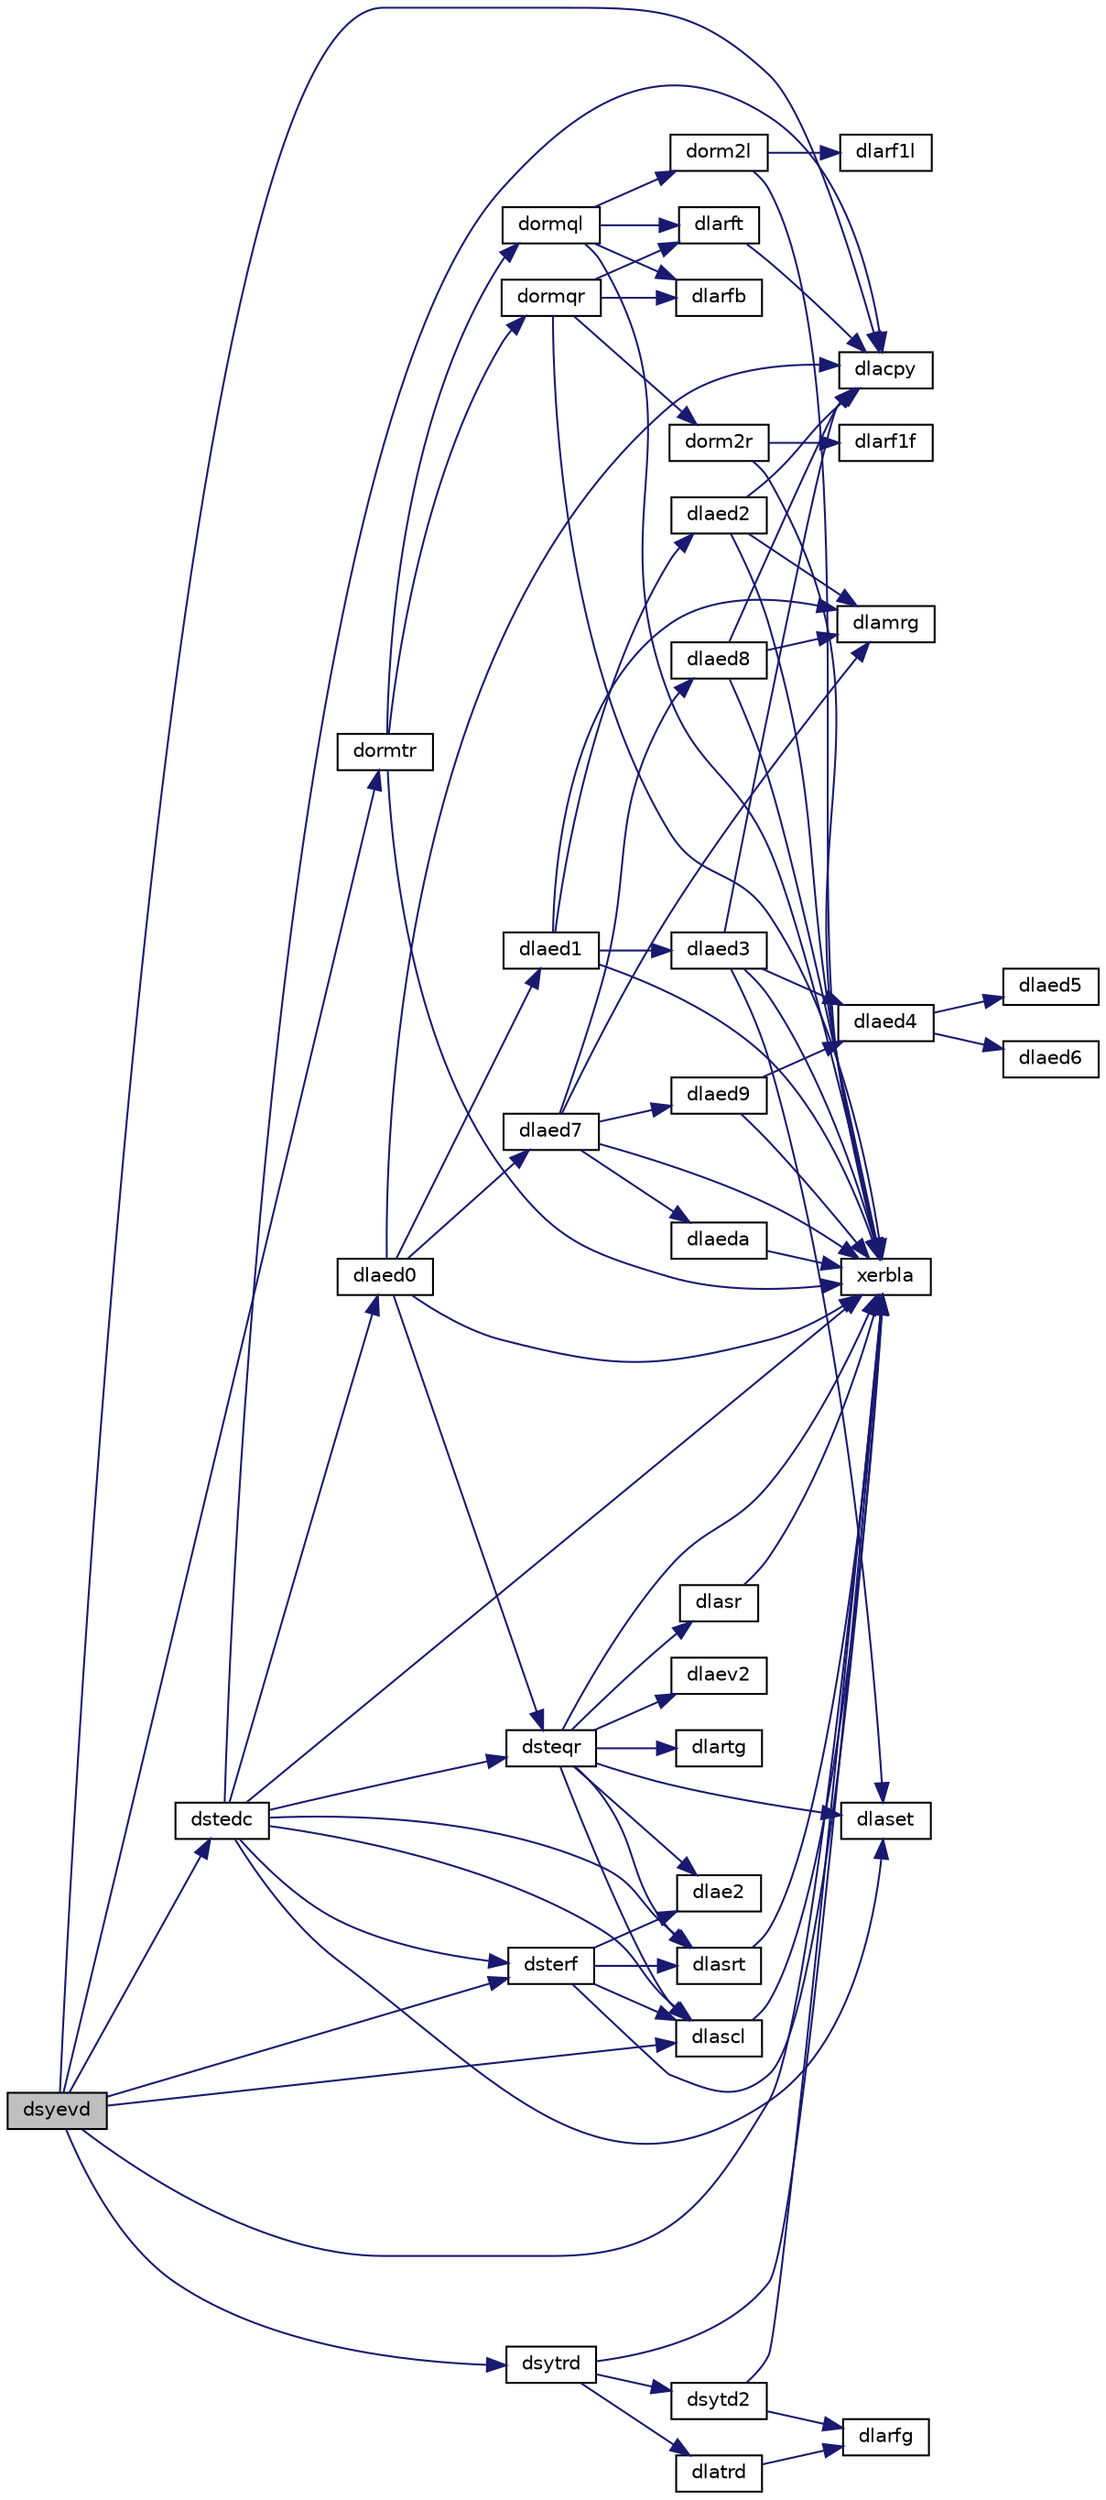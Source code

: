 digraph "dsyevd"
{
 // LATEX_PDF_SIZE
  edge [fontname="Helvetica",fontsize="10",labelfontname="Helvetica",labelfontsize="10"];
  node [fontname="Helvetica",fontsize="10",shape=record];
  rankdir="LR";
  Node1 [label="dsyevd",height=0.2,width=0.4,color="black", fillcolor="grey75", style="filled", fontcolor="black",tooltip="DSYEVD computes the eigenvalues and, optionally, the left and/or right eigenvectors for SY matrices"];
  Node1 -> Node2 [color="midnightblue",fontsize="10",style="solid",fontname="Helvetica"];
  Node2 [label="dlacpy",height=0.2,width=0.4,color="black", fillcolor="white", style="filled",URL="$dlacpy_8f.html#a7eb8731ffab2734378157c40964bf788",tooltip="DLACPY copies all or part of one two-dimensional array to another."];
  Node1 -> Node3 [color="midnightblue",fontsize="10",style="solid",fontname="Helvetica"];
  Node3 [label="dlascl",height=0.2,width=0.4,color="black", fillcolor="white", style="filled",URL="$dlascl_8f.html#a7bce4c35ec5a86ee0bfdd15c476d99c8",tooltip="DLASCL multiplies a general rectangular matrix by a real scalar defined as cto/cfrom."];
  Node3 -> Node4 [color="midnightblue",fontsize="10",style="solid",fontname="Helvetica"];
  Node4 [label="xerbla",height=0.2,width=0.4,color="black", fillcolor="white", style="filled",URL="$xerbla_8f.html#a377ee61015baf8dea7770b3a404b1c07",tooltip="XERBLA"];
  Node1 -> Node5 [color="midnightblue",fontsize="10",style="solid",fontname="Helvetica"];
  Node5 [label="dormtr",height=0.2,width=0.4,color="black", fillcolor="white", style="filled",URL="$dormtr_8f.html#a6179127644ad9ebf44515e9c781c1e83",tooltip="DORMTR"];
  Node5 -> Node6 [color="midnightblue",fontsize="10",style="solid",fontname="Helvetica"];
  Node6 [label="dormql",height=0.2,width=0.4,color="black", fillcolor="white", style="filled",URL="$dormql_8f.html#a3654a5cee1f608135f7b32d7aa89a1d9",tooltip="DORMQL"];
  Node6 -> Node7 [color="midnightblue",fontsize="10",style="solid",fontname="Helvetica"];
  Node7 [label="dlarfb",height=0.2,width=0.4,color="black", fillcolor="white", style="filled",URL="$dlarfb_8f.html#a83c81583bd444e0cf021fb006cd9a5e8",tooltip="DLARFB applies a block reflector or its transpose to a general rectangular matrix."];
  Node6 -> Node8 [color="midnightblue",fontsize="10",style="solid",fontname="Helvetica"];
  Node8 [label="dlarft",height=0.2,width=0.4,color="black", fillcolor="white", style="filled",URL="$dlarft_8f.html#a78f6dac52ebcfdeab5b4e5e6d4d0faf0",tooltip="DLARFT forms the triangular factor T of a block reflector H = I - vtvH"];
  Node8 -> Node2 [color="midnightblue",fontsize="10",style="solid",fontname="Helvetica"];
  Node6 -> Node9 [color="midnightblue",fontsize="10",style="solid",fontname="Helvetica"];
  Node9 [label="dorm2l",height=0.2,width=0.4,color="black", fillcolor="white", style="filled",URL="$dorm2l_8f.html#a588ea8b3bfba2c824be6cf3b89b4a226",tooltip="DORM2L multiplies a general matrix by the orthogonal matrix from a QL factorization determined by sge..."];
  Node9 -> Node10 [color="midnightblue",fontsize="10",style="solid",fontname="Helvetica"];
  Node10 [label="dlarf1l",height=0.2,width=0.4,color="black", fillcolor="white", style="filled",URL="$dlarf1l_8f.html#a85171d322dda63ef89a1abe0b3fa6b4f",tooltip="DLARF1L applies an elementary reflector to a general rectangular"];
  Node9 -> Node4 [color="midnightblue",fontsize="10",style="solid",fontname="Helvetica"];
  Node6 -> Node4 [color="midnightblue",fontsize="10",style="solid",fontname="Helvetica"];
  Node5 -> Node11 [color="midnightblue",fontsize="10",style="solid",fontname="Helvetica"];
  Node11 [label="dormqr",height=0.2,width=0.4,color="black", fillcolor="white", style="filled",URL="$dormqr_8f.html#a17b0765a8a0e6547bcf933979b38f0b0",tooltip="DORMQR"];
  Node11 -> Node7 [color="midnightblue",fontsize="10",style="solid",fontname="Helvetica"];
  Node11 -> Node8 [color="midnightblue",fontsize="10",style="solid",fontname="Helvetica"];
  Node11 -> Node12 [color="midnightblue",fontsize="10",style="solid",fontname="Helvetica"];
  Node12 [label="dorm2r",height=0.2,width=0.4,color="black", fillcolor="white", style="filled",URL="$dorm2r_8f.html#a16f17277972002c33a44e9a7a04bb64f",tooltip="DORM2R multiplies a general matrix by the orthogonal matrix from a QR factorization determined by sge..."];
  Node12 -> Node13 [color="midnightblue",fontsize="10",style="solid",fontname="Helvetica"];
  Node13 [label="dlarf1f",height=0.2,width=0.4,color="black", fillcolor="white", style="filled",URL="$dlarf1f_8f.html#a553446f22ec537c5ff7f1335b90c4470",tooltip="DLARF1F applies an elementary reflector to a general rectangular"];
  Node12 -> Node4 [color="midnightblue",fontsize="10",style="solid",fontname="Helvetica"];
  Node11 -> Node4 [color="midnightblue",fontsize="10",style="solid",fontname="Helvetica"];
  Node5 -> Node4 [color="midnightblue",fontsize="10",style="solid",fontname="Helvetica"];
  Node1 -> Node14 [color="midnightblue",fontsize="10",style="solid",fontname="Helvetica"];
  Node14 [label="dstedc",height=0.2,width=0.4,color="black", fillcolor="white", style="filled",URL="$dstedc_8f.html#a998a22b03751a7e784b45a405251443c",tooltip="DSTEDC"];
  Node14 -> Node2 [color="midnightblue",fontsize="10",style="solid",fontname="Helvetica"];
  Node14 -> Node15 [color="midnightblue",fontsize="10",style="solid",fontname="Helvetica"];
  Node15 [label="dlaed0",height=0.2,width=0.4,color="black", fillcolor="white", style="filled",URL="$dlaed0_8f.html#aaf02cbdb9b6c3828bc027948666dfe95",tooltip="DLAED0 used by DSTEDC. Computes all eigenvalues and corresponding eigenvectors of an unreduced symmet..."];
  Node15 -> Node2 [color="midnightblue",fontsize="10",style="solid",fontname="Helvetica"];
  Node15 -> Node16 [color="midnightblue",fontsize="10",style="solid",fontname="Helvetica"];
  Node16 [label="dlaed1",height=0.2,width=0.4,color="black", fillcolor="white", style="filled",URL="$dlaed1_8f.html#aa07a22e5884d5a910495ce005fa34361",tooltip="DLAED1 used by DSTEDC. Computes the updated eigensystem of a diagonal matrix after modification by a ..."];
  Node16 -> Node17 [color="midnightblue",fontsize="10",style="solid",fontname="Helvetica"];
  Node17 [label="dlaed2",height=0.2,width=0.4,color="black", fillcolor="white", style="filled",URL="$dlaed2_8f.html#ad1c4d41e8a1452c5ca54ff47ebd5e221",tooltip="DLAED2 used by DSTEDC. Merges eigenvalues and deflates secular equation. Used when the original matri..."];
  Node17 -> Node2 [color="midnightblue",fontsize="10",style="solid",fontname="Helvetica"];
  Node17 -> Node18 [color="midnightblue",fontsize="10",style="solid",fontname="Helvetica"];
  Node18 [label="dlamrg",height=0.2,width=0.4,color="black", fillcolor="white", style="filled",URL="$dlamrg_8f.html#a0344736c01a4b5e4c2e4d37f6729ce9e",tooltip="DLAMRG creates a permutation list to merge the entries of two independently sorted sets into a single..."];
  Node17 -> Node4 [color="midnightblue",fontsize="10",style="solid",fontname="Helvetica"];
  Node16 -> Node19 [color="midnightblue",fontsize="10",style="solid",fontname="Helvetica"];
  Node19 [label="dlaed3",height=0.2,width=0.4,color="black", fillcolor="white", style="filled",URL="$dlaed3_8f.html#a0188d458557c1c63b33d78667f107df6",tooltip="DLAED3 used by DSTEDC. Finds the roots of the secular equation and updates the eigenvectors...."];
  Node19 -> Node2 [color="midnightblue",fontsize="10",style="solid",fontname="Helvetica"];
  Node19 -> Node20 [color="midnightblue",fontsize="10",style="solid",fontname="Helvetica"];
  Node20 [label="dlaed4",height=0.2,width=0.4,color="black", fillcolor="white", style="filled",URL="$dlaed4_8f.html#a3c4a943599132aea3ac964c08392853a",tooltip="DLAED4 used by DSTEDC. Finds a single root of the secular equation."];
  Node20 -> Node21 [color="midnightblue",fontsize="10",style="solid",fontname="Helvetica"];
  Node21 [label="dlaed5",height=0.2,width=0.4,color="black", fillcolor="white", style="filled",URL="$dlaed5_8f.html#ae5927d0d0d438b3bc90a0679eaafe747",tooltip="DLAED5 used by DSTEDC. Solves the 2-by-2 secular equation."];
  Node20 -> Node22 [color="midnightblue",fontsize="10",style="solid",fontname="Helvetica"];
  Node22 [label="dlaed6",height=0.2,width=0.4,color="black", fillcolor="white", style="filled",URL="$dlaed6_8f.html#a8016fde4c8a60d5e95e6e6c636ec4dc9",tooltip="DLAED6 used by DSTEDC. Computes one Newton step in solution of the secular equation."];
  Node19 -> Node23 [color="midnightblue",fontsize="10",style="solid",fontname="Helvetica"];
  Node23 [label="dlaset",height=0.2,width=0.4,color="black", fillcolor="white", style="filled",URL="$dlaset_8f.html#a89e332374c7cd87e5db54bfe21550bc3",tooltip="DLASET initializes the off-diagonal elements and the diagonal elements of a matrix to given values."];
  Node19 -> Node4 [color="midnightblue",fontsize="10",style="solid",fontname="Helvetica"];
  Node16 -> Node18 [color="midnightblue",fontsize="10",style="solid",fontname="Helvetica"];
  Node16 -> Node4 [color="midnightblue",fontsize="10",style="solid",fontname="Helvetica"];
  Node15 -> Node24 [color="midnightblue",fontsize="10",style="solid",fontname="Helvetica"];
  Node24 [label="dlaed7",height=0.2,width=0.4,color="black", fillcolor="white", style="filled",URL="$dlaed7_8f.html#aedf7938fc27fcf7276594eaa168b9dcd",tooltip="DLAED7 used by DSTEDC. Computes the updated eigensystem of a diagonal matrix after modification by a ..."];
  Node24 -> Node25 [color="midnightblue",fontsize="10",style="solid",fontname="Helvetica"];
  Node25 [label="dlaed8",height=0.2,width=0.4,color="black", fillcolor="white", style="filled",URL="$dlaed8_8f.html#aa56c1539ba741f743024f3f7f1ad6998",tooltip="DLAED8 used by DSTEDC. Merges eigenvalues and deflates secular equation. Used when the original matri..."];
  Node25 -> Node2 [color="midnightblue",fontsize="10",style="solid",fontname="Helvetica"];
  Node25 -> Node18 [color="midnightblue",fontsize="10",style="solid",fontname="Helvetica"];
  Node25 -> Node4 [color="midnightblue",fontsize="10",style="solid",fontname="Helvetica"];
  Node24 -> Node26 [color="midnightblue",fontsize="10",style="solid",fontname="Helvetica"];
  Node26 [label="dlaed9",height=0.2,width=0.4,color="black", fillcolor="white", style="filled",URL="$dlaed9_8f.html#a30fd79c73c45b69cfb21b3cdb5312415",tooltip="DLAED9 used by DSTEDC. Finds the roots of the secular equation and updates the eigenvectors...."];
  Node26 -> Node20 [color="midnightblue",fontsize="10",style="solid",fontname="Helvetica"];
  Node26 -> Node4 [color="midnightblue",fontsize="10",style="solid",fontname="Helvetica"];
  Node24 -> Node27 [color="midnightblue",fontsize="10",style="solid",fontname="Helvetica"];
  Node27 [label="dlaeda",height=0.2,width=0.4,color="black", fillcolor="white", style="filled",URL="$dlaeda_8f.html#a2e9c705677688bcd3e804db194dfcfd7",tooltip="DLAEDA used by DSTEDC. Computes the Z vector determining the rank-one modification of the diagonal ma..."];
  Node27 -> Node4 [color="midnightblue",fontsize="10",style="solid",fontname="Helvetica"];
  Node24 -> Node18 [color="midnightblue",fontsize="10",style="solid",fontname="Helvetica"];
  Node24 -> Node4 [color="midnightblue",fontsize="10",style="solid",fontname="Helvetica"];
  Node15 -> Node28 [color="midnightblue",fontsize="10",style="solid",fontname="Helvetica"];
  Node28 [label="dsteqr",height=0.2,width=0.4,color="black", fillcolor="white", style="filled",URL="$dsteqr_8f.html#a47fe470e7a882c58d4cc49e2c6cb7c70",tooltip="DSTEQR"];
  Node28 -> Node29 [color="midnightblue",fontsize="10",style="solid",fontname="Helvetica"];
  Node29 [label="dlae2",height=0.2,width=0.4,color="black", fillcolor="white", style="filled",URL="$dlae2_8f.html#a8a36d905c1c66d345f791b91254da0ae",tooltip="DLAE2 computes the eigenvalues of a 2-by-2 symmetric matrix."];
  Node28 -> Node30 [color="midnightblue",fontsize="10",style="solid",fontname="Helvetica"];
  Node30 [label="dlaev2",height=0.2,width=0.4,color="black", fillcolor="white", style="filled",URL="$dlaev2_8f.html#a404759a75990a78660c741b3448b27e8",tooltip="DLAEV2 computes the eigenvalues and eigenvectors of a 2-by-2 symmetric/Hermitian matrix."];
  Node28 -> Node31 [color="midnightblue",fontsize="10",style="solid",fontname="Helvetica"];
  Node31 [label="dlartg",height=0.2,width=0.4,color="black", fillcolor="white", style="filled",URL="$dlartg_8f90.html#a86f8f877eaea0386cdc2c3c175d9ea88",tooltip="DLARTG generates a plane rotation with real cosine and real sine."];
  Node28 -> Node3 [color="midnightblue",fontsize="10",style="solid",fontname="Helvetica"];
  Node28 -> Node23 [color="midnightblue",fontsize="10",style="solid",fontname="Helvetica"];
  Node28 -> Node32 [color="midnightblue",fontsize="10",style="solid",fontname="Helvetica"];
  Node32 [label="dlasr",height=0.2,width=0.4,color="black", fillcolor="white", style="filled",URL="$dlasr_8f.html#aa0a984d2062d62286a7a78ed3ba06fda",tooltip="DLASR applies a sequence of plane rotations to a general rectangular matrix."];
  Node32 -> Node4 [color="midnightblue",fontsize="10",style="solid",fontname="Helvetica"];
  Node28 -> Node33 [color="midnightblue",fontsize="10",style="solid",fontname="Helvetica"];
  Node33 [label="dlasrt",height=0.2,width=0.4,color="black", fillcolor="white", style="filled",URL="$dlasrt_8f.html#a88a9fb57b6459176b68f21720d3d2ad2",tooltip="DLASRT sorts numbers in increasing or decreasing order."];
  Node33 -> Node4 [color="midnightblue",fontsize="10",style="solid",fontname="Helvetica"];
  Node28 -> Node4 [color="midnightblue",fontsize="10",style="solid",fontname="Helvetica"];
  Node15 -> Node4 [color="midnightblue",fontsize="10",style="solid",fontname="Helvetica"];
  Node14 -> Node3 [color="midnightblue",fontsize="10",style="solid",fontname="Helvetica"];
  Node14 -> Node23 [color="midnightblue",fontsize="10",style="solid",fontname="Helvetica"];
  Node14 -> Node33 [color="midnightblue",fontsize="10",style="solid",fontname="Helvetica"];
  Node14 -> Node28 [color="midnightblue",fontsize="10",style="solid",fontname="Helvetica"];
  Node14 -> Node34 [color="midnightblue",fontsize="10",style="solid",fontname="Helvetica"];
  Node34 [label="dsterf",height=0.2,width=0.4,color="black", fillcolor="white", style="filled",URL="$dsterf_8f.html#af0616552c11358ae8298d0ac18ac023c",tooltip="DSTERF"];
  Node34 -> Node29 [color="midnightblue",fontsize="10",style="solid",fontname="Helvetica"];
  Node34 -> Node3 [color="midnightblue",fontsize="10",style="solid",fontname="Helvetica"];
  Node34 -> Node33 [color="midnightblue",fontsize="10",style="solid",fontname="Helvetica"];
  Node34 -> Node4 [color="midnightblue",fontsize="10",style="solid",fontname="Helvetica"];
  Node14 -> Node4 [color="midnightblue",fontsize="10",style="solid",fontname="Helvetica"];
  Node1 -> Node34 [color="midnightblue",fontsize="10",style="solid",fontname="Helvetica"];
  Node1 -> Node35 [color="midnightblue",fontsize="10",style="solid",fontname="Helvetica"];
  Node35 [label="dsytrd",height=0.2,width=0.4,color="black", fillcolor="white", style="filled",URL="$dsytrd_8f.html#aefcd0b153f8e0c36b510af4364a12cd2",tooltip="DSYTRD"];
  Node35 -> Node36 [color="midnightblue",fontsize="10",style="solid",fontname="Helvetica"];
  Node36 [label="dlatrd",height=0.2,width=0.4,color="black", fillcolor="white", style="filled",URL="$dlatrd_8f.html#a331dd66010736c74b3e4b219b06cf11b",tooltip="DLATRD reduces the first nb rows and columns of a symmetric/Hermitian matrix A to real tridiagonal fo..."];
  Node36 -> Node37 [color="midnightblue",fontsize="10",style="solid",fontname="Helvetica"];
  Node37 [label="dlarfg",height=0.2,width=0.4,color="black", fillcolor="white", style="filled",URL="$dlarfg_8f.html#aabb59655e820b3551af27781bd716143",tooltip="DLARFG generates an elementary reflector (Householder matrix)."];
  Node35 -> Node38 [color="midnightblue",fontsize="10",style="solid",fontname="Helvetica"];
  Node38 [label="dsytd2",height=0.2,width=0.4,color="black", fillcolor="white", style="filled",URL="$dsytd2_8f.html#a5ce2d4703eeccf51cc89171b375c796f",tooltip="DSYTD2 reduces a symmetric matrix to real symmetric tridiagonal form by an orthogonal similarity tran..."];
  Node38 -> Node37 [color="midnightblue",fontsize="10",style="solid",fontname="Helvetica"];
  Node38 -> Node4 [color="midnightblue",fontsize="10",style="solid",fontname="Helvetica"];
  Node35 -> Node4 [color="midnightblue",fontsize="10",style="solid",fontname="Helvetica"];
  Node1 -> Node4 [color="midnightblue",fontsize="10",style="solid",fontname="Helvetica"];
}
